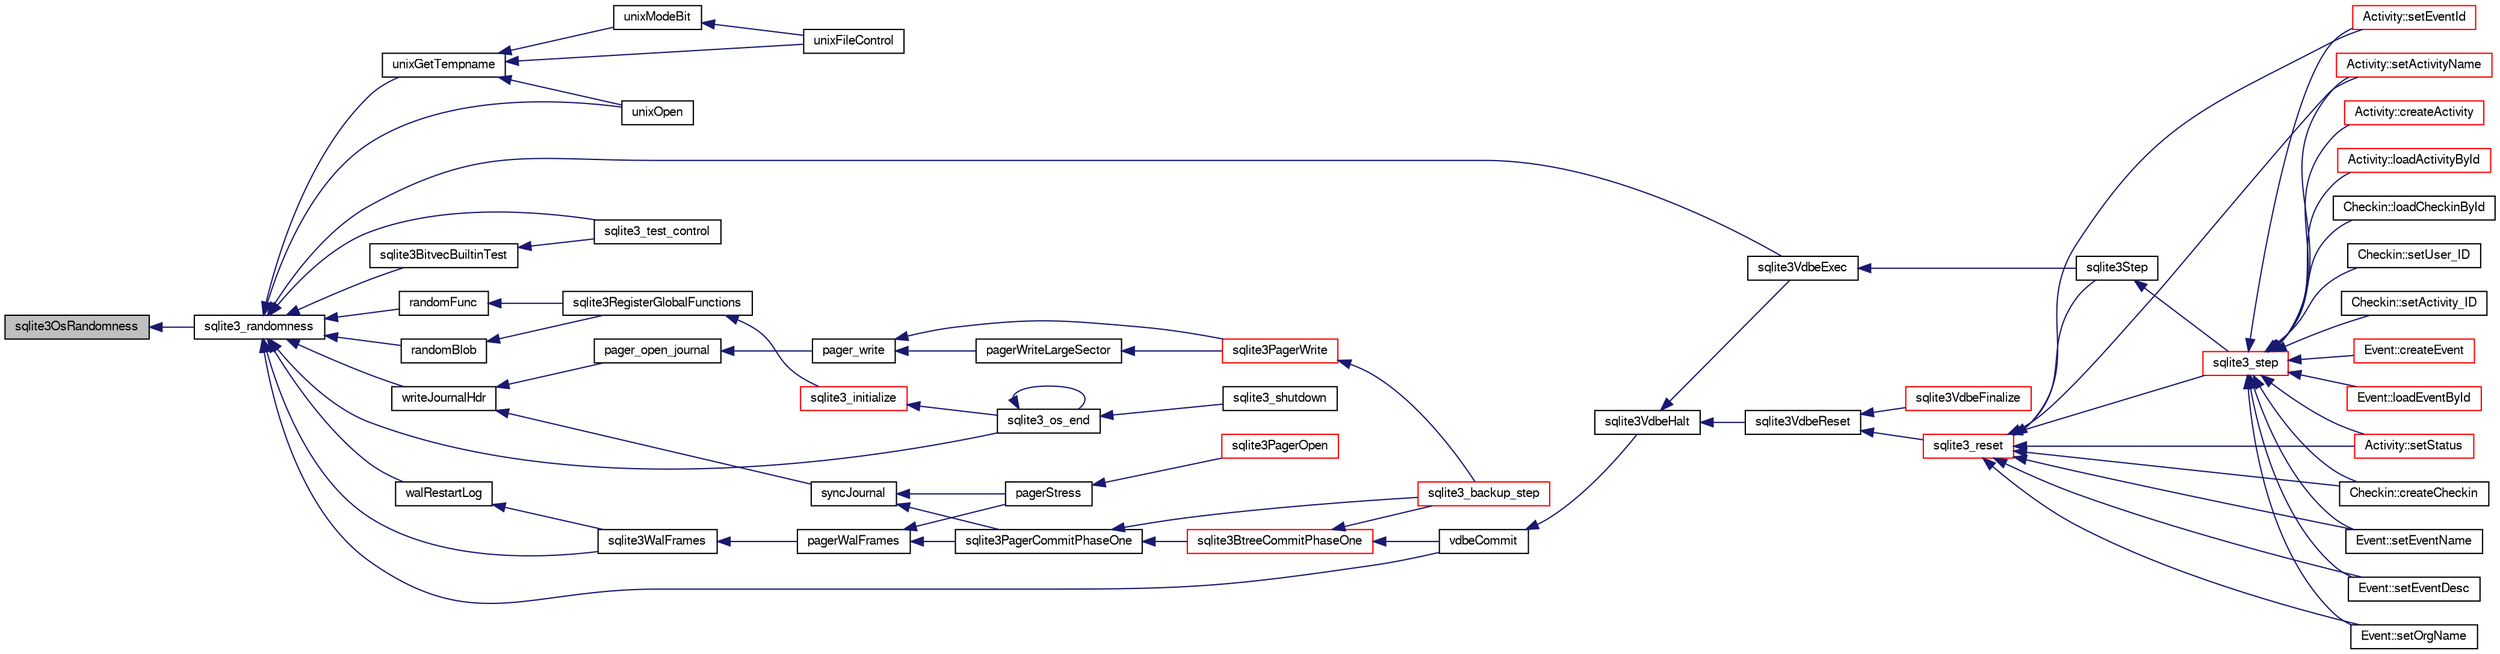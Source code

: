 digraph "sqlite3OsRandomness"
{
  edge [fontname="FreeSans",fontsize="10",labelfontname="FreeSans",labelfontsize="10"];
  node [fontname="FreeSans",fontsize="10",shape=record];
  rankdir="LR";
  Node615750 [label="sqlite3OsRandomness",height=0.2,width=0.4,color="black", fillcolor="grey75", style="filled", fontcolor="black"];
  Node615750 -> Node615751 [dir="back",color="midnightblue",fontsize="10",style="solid",fontname="FreeSans"];
  Node615751 [label="sqlite3_randomness",height=0.2,width=0.4,color="black", fillcolor="white", style="filled",URL="$sqlite3_8h.html#aa452ad88657d4606e137b09c4e9315c7"];
  Node615751 -> Node615752 [dir="back",color="midnightblue",fontsize="10",style="solid",fontname="FreeSans"];
  Node615752 [label="unixGetTempname",height=0.2,width=0.4,color="black", fillcolor="white", style="filled",URL="$sqlite3_8c.html#ad53f02dff404aec729bd406c00998d12"];
  Node615752 -> Node615753 [dir="back",color="midnightblue",fontsize="10",style="solid",fontname="FreeSans"];
  Node615753 [label="unixModeBit",height=0.2,width=0.4,color="black", fillcolor="white", style="filled",URL="$sqlite3_8c.html#a2508a74b47b850a9f5a559a28681f394"];
  Node615753 -> Node615754 [dir="back",color="midnightblue",fontsize="10",style="solid",fontname="FreeSans"];
  Node615754 [label="unixFileControl",height=0.2,width=0.4,color="black", fillcolor="white", style="filled",URL="$sqlite3_8c.html#ad71f213fa385cc58f307cefd953c03ae"];
  Node615752 -> Node615754 [dir="back",color="midnightblue",fontsize="10",style="solid",fontname="FreeSans"];
  Node615752 -> Node615755 [dir="back",color="midnightblue",fontsize="10",style="solid",fontname="FreeSans"];
  Node615755 [label="unixOpen",height=0.2,width=0.4,color="black", fillcolor="white", style="filled",URL="$sqlite3_8c.html#a8ed5efc47b6e14f7805cd1bb9b215775"];
  Node615751 -> Node615755 [dir="back",color="midnightblue",fontsize="10",style="solid",fontname="FreeSans"];
  Node615751 -> Node615756 [dir="back",color="midnightblue",fontsize="10",style="solid",fontname="FreeSans"];
  Node615756 [label="sqlite3_os_end",height=0.2,width=0.4,color="black", fillcolor="white", style="filled",URL="$sqlite3_8h.html#a2288c95881ecca13d994e42b6a958906"];
  Node615756 -> Node615756 [dir="back",color="midnightblue",fontsize="10",style="solid",fontname="FreeSans"];
  Node615756 -> Node615757 [dir="back",color="midnightblue",fontsize="10",style="solid",fontname="FreeSans"];
  Node615757 [label="sqlite3_shutdown",height=0.2,width=0.4,color="black", fillcolor="white", style="filled",URL="$sqlite3_8h.html#aeaf9947fe863ba3d3aca061475e3af2e"];
  Node615751 -> Node615758 [dir="back",color="midnightblue",fontsize="10",style="solid",fontname="FreeSans"];
  Node615758 [label="sqlite3BitvecBuiltinTest",height=0.2,width=0.4,color="black", fillcolor="white", style="filled",URL="$sqlite3_8c.html#a9b4e3e921ce1ede6f10a9106c034ff9b"];
  Node615758 -> Node615759 [dir="back",color="midnightblue",fontsize="10",style="solid",fontname="FreeSans"];
  Node615759 [label="sqlite3_test_control",height=0.2,width=0.4,color="black", fillcolor="white", style="filled",URL="$sqlite3_8h.html#a3d90fdf0f259711a4e3822e12cd86106"];
  Node615751 -> Node615760 [dir="back",color="midnightblue",fontsize="10",style="solid",fontname="FreeSans"];
  Node615760 [label="writeJournalHdr",height=0.2,width=0.4,color="black", fillcolor="white", style="filled",URL="$sqlite3_8c.html#a0b0a4fa9c3fe997aaa565b1e438acca7"];
  Node615760 -> Node615761 [dir="back",color="midnightblue",fontsize="10",style="solid",fontname="FreeSans"];
  Node615761 [label="syncJournal",height=0.2,width=0.4,color="black", fillcolor="white", style="filled",URL="$sqlite3_8c.html#a53f9f2b680d397f110a892f8931623c6"];
  Node615761 -> Node615762 [dir="back",color="midnightblue",fontsize="10",style="solid",fontname="FreeSans"];
  Node615762 [label="pagerStress",height=0.2,width=0.4,color="black", fillcolor="white", style="filled",URL="$sqlite3_8c.html#abb21a3a371038e9e3e69af0f21a1b386"];
  Node615762 -> Node615763 [dir="back",color="midnightblue",fontsize="10",style="solid",fontname="FreeSans"];
  Node615763 [label="sqlite3PagerOpen",height=0.2,width=0.4,color="red", fillcolor="white", style="filled",URL="$sqlite3_8c.html#a5b4a74e8a1754922c482b7af19b30611"];
  Node615761 -> Node616031 [dir="back",color="midnightblue",fontsize="10",style="solid",fontname="FreeSans"];
  Node616031 [label="sqlite3PagerCommitPhaseOne",height=0.2,width=0.4,color="black", fillcolor="white", style="filled",URL="$sqlite3_8c.html#a2baf986bff9120486e9acc5951494ea7"];
  Node616031 -> Node616032 [dir="back",color="midnightblue",fontsize="10",style="solid",fontname="FreeSans"];
  Node616032 [label="sqlite3BtreeCommitPhaseOne",height=0.2,width=0.4,color="red", fillcolor="white", style="filled",URL="$sqlite3_8c.html#ae266cba101e64ad99a166f237532e262"];
  Node616032 -> Node615978 [dir="back",color="midnightblue",fontsize="10",style="solid",fontname="FreeSans"];
  Node615978 [label="sqlite3_backup_step",height=0.2,width=0.4,color="red", fillcolor="white", style="filled",URL="$sqlite3_8h.html#a1699b75e98d082eebc465a9e64c35269"];
  Node616032 -> Node616034 [dir="back",color="midnightblue",fontsize="10",style="solid",fontname="FreeSans"];
  Node616034 [label="vdbeCommit",height=0.2,width=0.4,color="black", fillcolor="white", style="filled",URL="$sqlite3_8c.html#a5d7f1e0625451b987728f600cfe1b92d"];
  Node616034 -> Node615984 [dir="back",color="midnightblue",fontsize="10",style="solid",fontname="FreeSans"];
  Node615984 [label="sqlite3VdbeHalt",height=0.2,width=0.4,color="black", fillcolor="white", style="filled",URL="$sqlite3_8c.html#a8d1d99703d999190fbc35ecc981cb709"];
  Node615984 -> Node615985 [dir="back",color="midnightblue",fontsize="10",style="solid",fontname="FreeSans"];
  Node615985 [label="sqlite3VdbeReset",height=0.2,width=0.4,color="black", fillcolor="white", style="filled",URL="$sqlite3_8c.html#a315a913742f7267f90d46d41446353b1"];
  Node615985 -> Node615986 [dir="back",color="midnightblue",fontsize="10",style="solid",fontname="FreeSans"];
  Node615986 [label="sqlite3VdbeFinalize",height=0.2,width=0.4,color="red", fillcolor="white", style="filled",URL="$sqlite3_8c.html#af81e0c8d03b71610d3a826469f67bbd4"];
  Node615985 -> Node615993 [dir="back",color="midnightblue",fontsize="10",style="solid",fontname="FreeSans"];
  Node615993 [label="sqlite3_reset",height=0.2,width=0.4,color="red", fillcolor="white", style="filled",URL="$sqlite3_8h.html#a758efebc2e95694959ab0e74b397984c"];
  Node615993 -> Node615773 [dir="back",color="midnightblue",fontsize="10",style="solid",fontname="FreeSans"];
  Node615773 [label="Activity::setEventId",height=0.2,width=0.4,color="red", fillcolor="white", style="filled",URL="$classActivity.html#adb1d0fd0d08f473e068f0a4086bfa9ca"];
  Node615993 -> Node615774 [dir="back",color="midnightblue",fontsize="10",style="solid",fontname="FreeSans"];
  Node615774 [label="Activity::setActivityName",height=0.2,width=0.4,color="red", fillcolor="white", style="filled",URL="$classActivity.html#a62dc3737b33915a36086f9dd26d16a81"];
  Node615993 -> Node615775 [dir="back",color="midnightblue",fontsize="10",style="solid",fontname="FreeSans"];
  Node615775 [label="Activity::setStatus",height=0.2,width=0.4,color="red", fillcolor="white", style="filled",URL="$classActivity.html#af618135a7738f4d2a7ee147a8ef912ea"];
  Node615993 -> Node615776 [dir="back",color="midnightblue",fontsize="10",style="solid",fontname="FreeSans"];
  Node615776 [label="Checkin::createCheckin",height=0.2,width=0.4,color="black", fillcolor="white", style="filled",URL="$classCheckin.html#a4e40acdf7fff0e607f6de4f24f3a163c"];
  Node615993 -> Node615782 [dir="back",color="midnightblue",fontsize="10",style="solid",fontname="FreeSans"];
  Node615782 [label="Event::setEventName",height=0.2,width=0.4,color="black", fillcolor="white", style="filled",URL="$classEvent.html#a10596b6ca077df05184e30d62b08729d"];
  Node615993 -> Node615783 [dir="back",color="midnightblue",fontsize="10",style="solid",fontname="FreeSans"];
  Node615783 [label="Event::setEventDesc",height=0.2,width=0.4,color="black", fillcolor="white", style="filled",URL="$classEvent.html#ae36b8377dcae792f1c5c4726024c981b"];
  Node615993 -> Node615784 [dir="back",color="midnightblue",fontsize="10",style="solid",fontname="FreeSans"];
  Node615784 [label="Event::setOrgName",height=0.2,width=0.4,color="black", fillcolor="white", style="filled",URL="$classEvent.html#a19aac0f776bd764563a54977656cf680"];
  Node615993 -> Node615766 [dir="back",color="midnightblue",fontsize="10",style="solid",fontname="FreeSans"];
  Node615766 [label="sqlite3Step",height=0.2,width=0.4,color="black", fillcolor="white", style="filled",URL="$sqlite3_8c.html#a3f2872e873e2758a4beedad1d5113554"];
  Node615766 -> Node615767 [dir="back",color="midnightblue",fontsize="10",style="solid",fontname="FreeSans"];
  Node615767 [label="sqlite3_step",height=0.2,width=0.4,color="red", fillcolor="white", style="filled",URL="$sqlite3_8h.html#ac1e491ce36b7471eb28387f7d3c74334"];
  Node615767 -> Node615768 [dir="back",color="midnightblue",fontsize="10",style="solid",fontname="FreeSans"];
  Node615768 [label="Activity::createActivity",height=0.2,width=0.4,color="red", fillcolor="white", style="filled",URL="$classActivity.html#a813cc5e52c14ab49b39014c134e3425b"];
  Node615767 -> Node615771 [dir="back",color="midnightblue",fontsize="10",style="solid",fontname="FreeSans"];
  Node615771 [label="Activity::loadActivityById",height=0.2,width=0.4,color="red", fillcolor="white", style="filled",URL="$classActivity.html#abe4ffb4f08a47212ebf9013259d9e7fd"];
  Node615767 -> Node615773 [dir="back",color="midnightblue",fontsize="10",style="solid",fontname="FreeSans"];
  Node615767 -> Node615774 [dir="back",color="midnightblue",fontsize="10",style="solid",fontname="FreeSans"];
  Node615767 -> Node615775 [dir="back",color="midnightblue",fontsize="10",style="solid",fontname="FreeSans"];
  Node615767 -> Node615776 [dir="back",color="midnightblue",fontsize="10",style="solid",fontname="FreeSans"];
  Node615767 -> Node615777 [dir="back",color="midnightblue",fontsize="10",style="solid",fontname="FreeSans"];
  Node615777 [label="Checkin::loadCheckinById",height=0.2,width=0.4,color="black", fillcolor="white", style="filled",URL="$classCheckin.html#a3461f70ea6c68475225f2a07f78a21e0"];
  Node615767 -> Node615778 [dir="back",color="midnightblue",fontsize="10",style="solid",fontname="FreeSans"];
  Node615778 [label="Checkin::setUser_ID",height=0.2,width=0.4,color="black", fillcolor="white", style="filled",URL="$classCheckin.html#a76ab640f4f912876dbebf183db5359c6"];
  Node615767 -> Node615779 [dir="back",color="midnightblue",fontsize="10",style="solid",fontname="FreeSans"];
  Node615779 [label="Checkin::setActivity_ID",height=0.2,width=0.4,color="black", fillcolor="white", style="filled",URL="$classCheckin.html#ab2ff3ec2604ec73a42af25874a00b232"];
  Node615767 -> Node615780 [dir="back",color="midnightblue",fontsize="10",style="solid",fontname="FreeSans"];
  Node615780 [label="Event::createEvent",height=0.2,width=0.4,color="red", fillcolor="white", style="filled",URL="$classEvent.html#a77adb9f4a46ffb32c2d931f0691f5903"];
  Node615767 -> Node615781 [dir="back",color="midnightblue",fontsize="10",style="solid",fontname="FreeSans"];
  Node615781 [label="Event::loadEventById",height=0.2,width=0.4,color="red", fillcolor="white", style="filled",URL="$classEvent.html#afa66cea33f722dbeecb69cc98fdea055"];
  Node615767 -> Node615782 [dir="back",color="midnightblue",fontsize="10",style="solid",fontname="FreeSans"];
  Node615767 -> Node615783 [dir="back",color="midnightblue",fontsize="10",style="solid",fontname="FreeSans"];
  Node615767 -> Node615784 [dir="back",color="midnightblue",fontsize="10",style="solid",fontname="FreeSans"];
  Node615993 -> Node615767 [dir="back",color="midnightblue",fontsize="10",style="solid",fontname="FreeSans"];
  Node615984 -> Node615765 [dir="back",color="midnightblue",fontsize="10",style="solid",fontname="FreeSans"];
  Node615765 [label="sqlite3VdbeExec",height=0.2,width=0.4,color="black", fillcolor="white", style="filled",URL="$sqlite3_8c.html#a8ce40a614bdc56719c4d642b1e4dfb21"];
  Node615765 -> Node615766 [dir="back",color="midnightblue",fontsize="10",style="solid",fontname="FreeSans"];
  Node616031 -> Node615978 [dir="back",color="midnightblue",fontsize="10",style="solid",fontname="FreeSans"];
  Node615760 -> Node616035 [dir="back",color="midnightblue",fontsize="10",style="solid",fontname="FreeSans"];
  Node616035 [label="pager_open_journal",height=0.2,width=0.4,color="black", fillcolor="white", style="filled",URL="$sqlite3_8c.html#a9a5224f8941dc99ce19bb0eb24766d00"];
  Node616035 -> Node616036 [dir="back",color="midnightblue",fontsize="10",style="solid",fontname="FreeSans"];
  Node616036 [label="pager_write",height=0.2,width=0.4,color="black", fillcolor="white", style="filled",URL="$sqlite3_8c.html#aa5dbf1a9dcccf0aa140b04b81325517f"];
  Node616036 -> Node616037 [dir="back",color="midnightblue",fontsize="10",style="solid",fontname="FreeSans"];
  Node616037 [label="pagerWriteLargeSector",height=0.2,width=0.4,color="black", fillcolor="white", style="filled",URL="$sqlite3_8c.html#a06334f0cc1c2dc95ffe29c2359928b92"];
  Node616037 -> Node616038 [dir="back",color="midnightblue",fontsize="10",style="solid",fontname="FreeSans"];
  Node616038 [label="sqlite3PagerWrite",height=0.2,width=0.4,color="red", fillcolor="white", style="filled",URL="$sqlite3_8c.html#ad4b8aee028ee99575b0748b299e04ed0"];
  Node616038 -> Node615978 [dir="back",color="midnightblue",fontsize="10",style="solid",fontname="FreeSans"];
  Node616036 -> Node616038 [dir="back",color="midnightblue",fontsize="10",style="solid",fontname="FreeSans"];
  Node615751 -> Node616150 [dir="back",color="midnightblue",fontsize="10",style="solid",fontname="FreeSans"];
  Node616150 [label="walRestartLog",height=0.2,width=0.4,color="black", fillcolor="white", style="filled",URL="$sqlite3_8c.html#a12a2a8718a33ce32fc99f83239a4d491"];
  Node616150 -> Node616151 [dir="back",color="midnightblue",fontsize="10",style="solid",fontname="FreeSans"];
  Node616151 [label="sqlite3WalFrames",height=0.2,width=0.4,color="black", fillcolor="white", style="filled",URL="$sqlite3_8c.html#af9606aac275558d3b96c83b2bff2d717"];
  Node616151 -> Node616148 [dir="back",color="midnightblue",fontsize="10",style="solid",fontname="FreeSans"];
  Node616148 [label="pagerWalFrames",height=0.2,width=0.4,color="black", fillcolor="white", style="filled",URL="$sqlite3_8c.html#a1675dba6bfeb50d8aa8a0509103fd004"];
  Node616148 -> Node615762 [dir="back",color="midnightblue",fontsize="10",style="solid",fontname="FreeSans"];
  Node616148 -> Node616031 [dir="back",color="midnightblue",fontsize="10",style="solid",fontname="FreeSans"];
  Node615751 -> Node616151 [dir="back",color="midnightblue",fontsize="10",style="solid",fontname="FreeSans"];
  Node615751 -> Node616034 [dir="back",color="midnightblue",fontsize="10",style="solid",fontname="FreeSans"];
  Node615751 -> Node615765 [dir="back",color="midnightblue",fontsize="10",style="solid",fontname="FreeSans"];
  Node615751 -> Node616152 [dir="back",color="midnightblue",fontsize="10",style="solid",fontname="FreeSans"];
  Node616152 [label="randomFunc",height=0.2,width=0.4,color="black", fillcolor="white", style="filled",URL="$sqlite3_8c.html#a77905d2b2e1b154cf082f061cfa057dd"];
  Node616152 -> Node616153 [dir="back",color="midnightblue",fontsize="10",style="solid",fontname="FreeSans"];
  Node616153 [label="sqlite3RegisterGlobalFunctions",height=0.2,width=0.4,color="black", fillcolor="white", style="filled",URL="$sqlite3_8c.html#a9f75bd111010f29e1b8d74344473c4ec"];
  Node616153 -> Node616154 [dir="back",color="midnightblue",fontsize="10",style="solid",fontname="FreeSans"];
  Node616154 [label="sqlite3_initialize",height=0.2,width=0.4,color="red", fillcolor="white", style="filled",URL="$sqlite3_8h.html#ab0c0ee2d5d4cf8b28e9572296a8861df"];
  Node616154 -> Node615756 [dir="back",color="midnightblue",fontsize="10",style="solid",fontname="FreeSans"];
  Node615751 -> Node616540 [dir="back",color="midnightblue",fontsize="10",style="solid",fontname="FreeSans"];
  Node616540 [label="randomBlob",height=0.2,width=0.4,color="black", fillcolor="white", style="filled",URL="$sqlite3_8c.html#a2b058708f7f26feb80fce84c3e375d64"];
  Node616540 -> Node616153 [dir="back",color="midnightblue",fontsize="10",style="solid",fontname="FreeSans"];
  Node615751 -> Node615759 [dir="back",color="midnightblue",fontsize="10",style="solid",fontname="FreeSans"];
}
